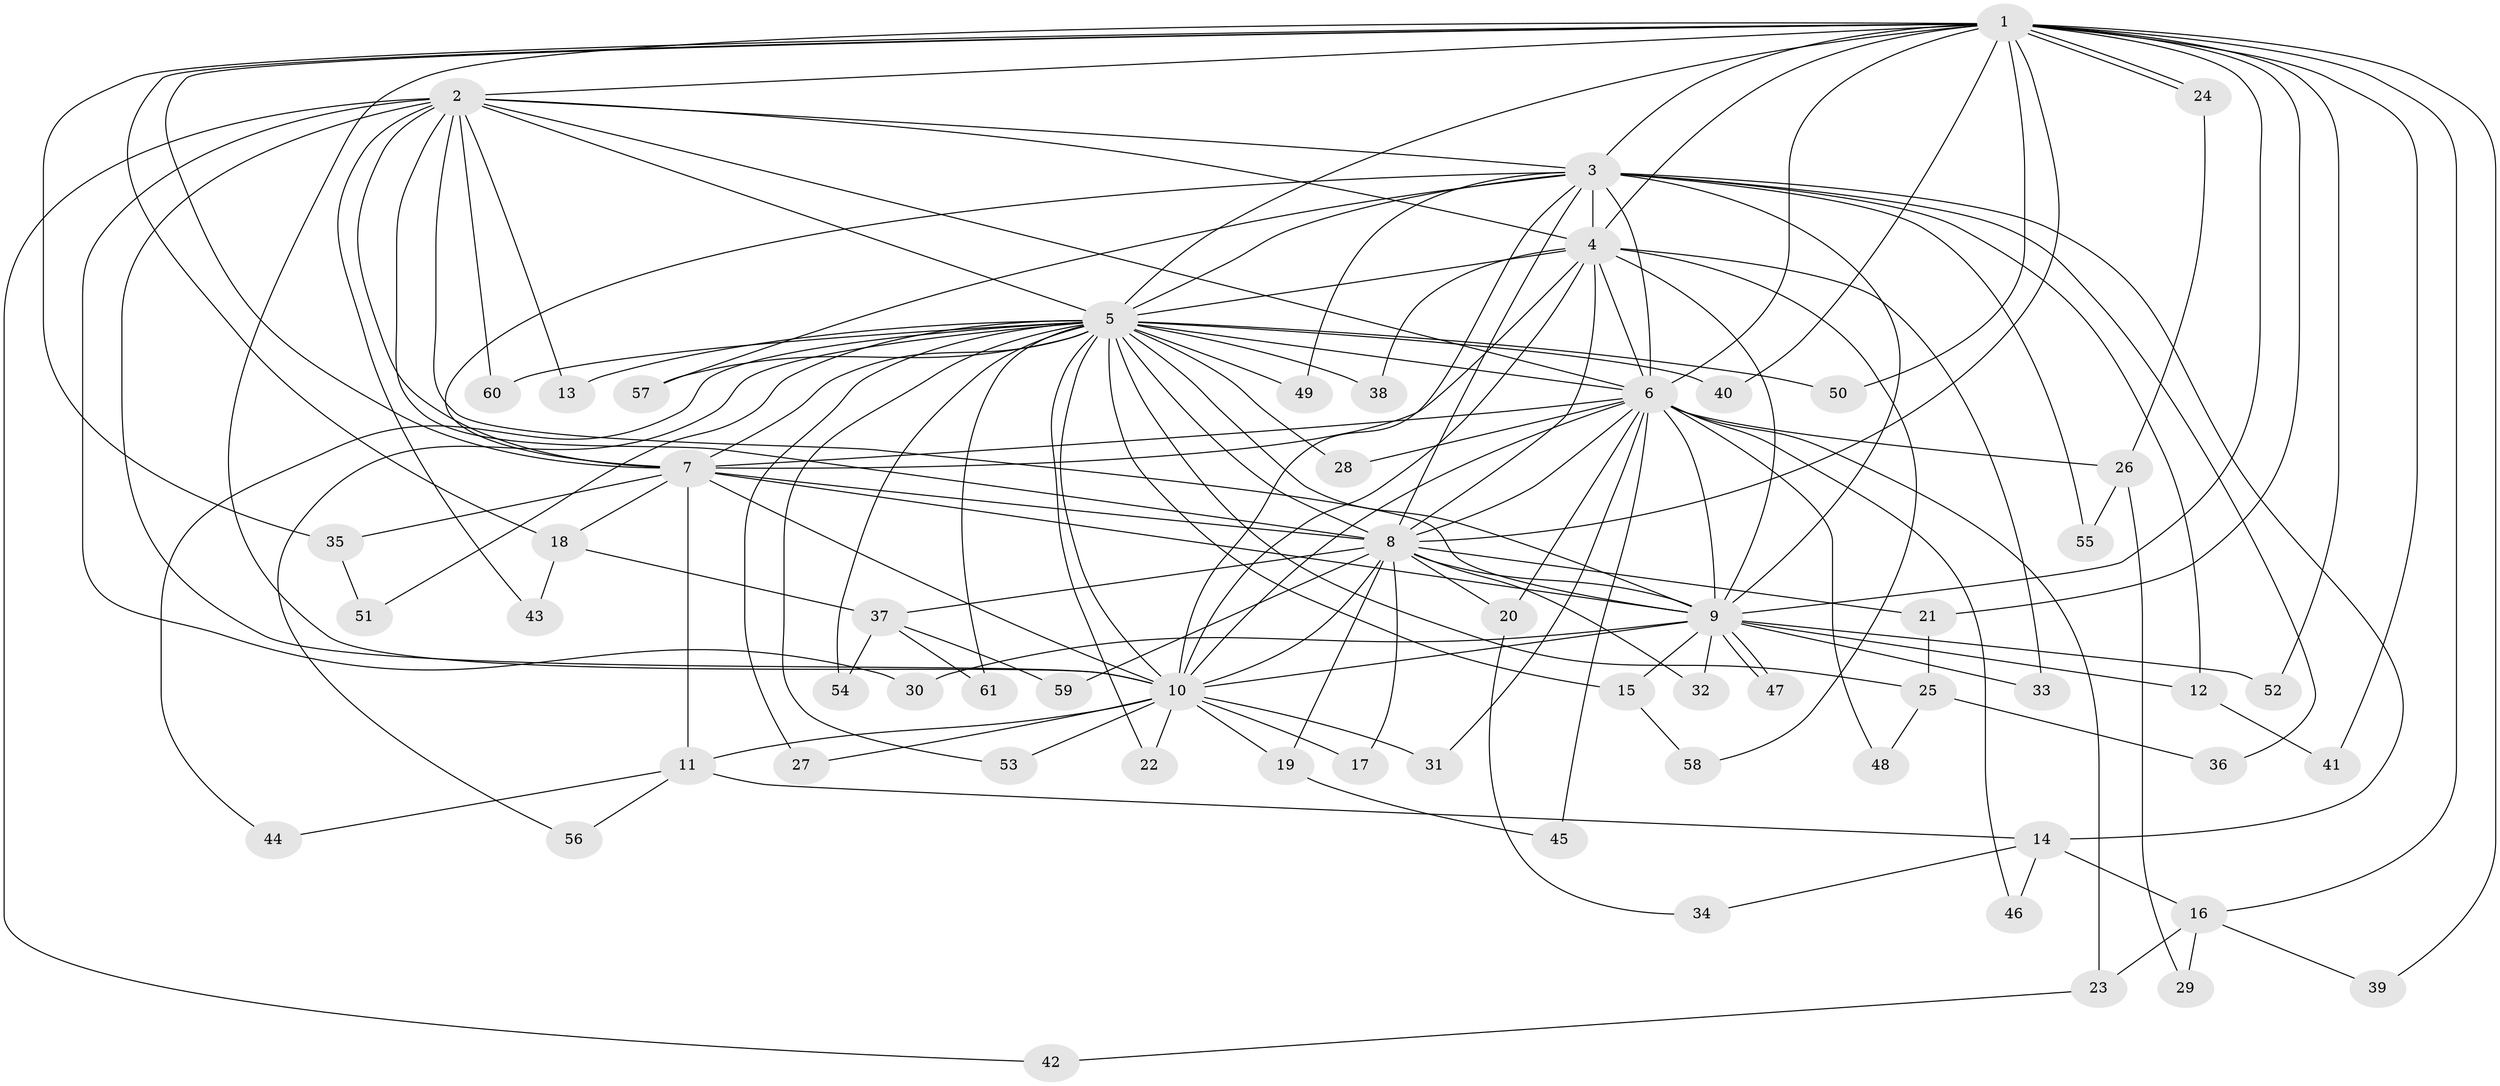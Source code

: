 // Generated by graph-tools (version 1.1) at 2025/49/03/09/25 03:49:43]
// undirected, 61 vertices, 147 edges
graph export_dot {
graph [start="1"]
  node [color=gray90,style=filled];
  1;
  2;
  3;
  4;
  5;
  6;
  7;
  8;
  9;
  10;
  11;
  12;
  13;
  14;
  15;
  16;
  17;
  18;
  19;
  20;
  21;
  22;
  23;
  24;
  25;
  26;
  27;
  28;
  29;
  30;
  31;
  32;
  33;
  34;
  35;
  36;
  37;
  38;
  39;
  40;
  41;
  42;
  43;
  44;
  45;
  46;
  47;
  48;
  49;
  50;
  51;
  52;
  53;
  54;
  55;
  56;
  57;
  58;
  59;
  60;
  61;
  1 -- 2;
  1 -- 3;
  1 -- 4;
  1 -- 5;
  1 -- 6;
  1 -- 7;
  1 -- 8;
  1 -- 9;
  1 -- 10;
  1 -- 16;
  1 -- 18;
  1 -- 21;
  1 -- 24;
  1 -- 24;
  1 -- 35;
  1 -- 39;
  1 -- 40;
  1 -- 41;
  1 -- 50;
  1 -- 52;
  2 -- 3;
  2 -- 4;
  2 -- 5;
  2 -- 6;
  2 -- 7;
  2 -- 8;
  2 -- 9;
  2 -- 10;
  2 -- 13;
  2 -- 30;
  2 -- 42;
  2 -- 43;
  2 -- 60;
  3 -- 4;
  3 -- 5;
  3 -- 6;
  3 -- 7;
  3 -- 8;
  3 -- 9;
  3 -- 10;
  3 -- 12;
  3 -- 14;
  3 -- 36;
  3 -- 49;
  3 -- 55;
  3 -- 57;
  4 -- 5;
  4 -- 6;
  4 -- 7;
  4 -- 8;
  4 -- 9;
  4 -- 10;
  4 -- 33;
  4 -- 38;
  4 -- 58;
  5 -- 6;
  5 -- 7;
  5 -- 8;
  5 -- 9;
  5 -- 10;
  5 -- 13;
  5 -- 15;
  5 -- 22;
  5 -- 25;
  5 -- 27;
  5 -- 28;
  5 -- 38;
  5 -- 40;
  5 -- 44;
  5 -- 49;
  5 -- 50;
  5 -- 51;
  5 -- 53;
  5 -- 54;
  5 -- 56;
  5 -- 57;
  5 -- 60;
  5 -- 61;
  6 -- 7;
  6 -- 8;
  6 -- 9;
  6 -- 10;
  6 -- 20;
  6 -- 23;
  6 -- 26;
  6 -- 28;
  6 -- 31;
  6 -- 45;
  6 -- 46;
  6 -- 48;
  7 -- 8;
  7 -- 9;
  7 -- 10;
  7 -- 11;
  7 -- 18;
  7 -- 35;
  8 -- 9;
  8 -- 10;
  8 -- 17;
  8 -- 19;
  8 -- 20;
  8 -- 21;
  8 -- 32;
  8 -- 37;
  8 -- 59;
  9 -- 10;
  9 -- 12;
  9 -- 15;
  9 -- 30;
  9 -- 32;
  9 -- 33;
  9 -- 47;
  9 -- 47;
  9 -- 52;
  10 -- 11;
  10 -- 17;
  10 -- 19;
  10 -- 22;
  10 -- 27;
  10 -- 31;
  10 -- 53;
  11 -- 14;
  11 -- 44;
  11 -- 56;
  12 -- 41;
  14 -- 16;
  14 -- 34;
  14 -- 46;
  15 -- 58;
  16 -- 23;
  16 -- 29;
  16 -- 39;
  18 -- 37;
  18 -- 43;
  19 -- 45;
  20 -- 34;
  21 -- 25;
  23 -- 42;
  24 -- 26;
  25 -- 36;
  25 -- 48;
  26 -- 29;
  26 -- 55;
  35 -- 51;
  37 -- 54;
  37 -- 59;
  37 -- 61;
}
